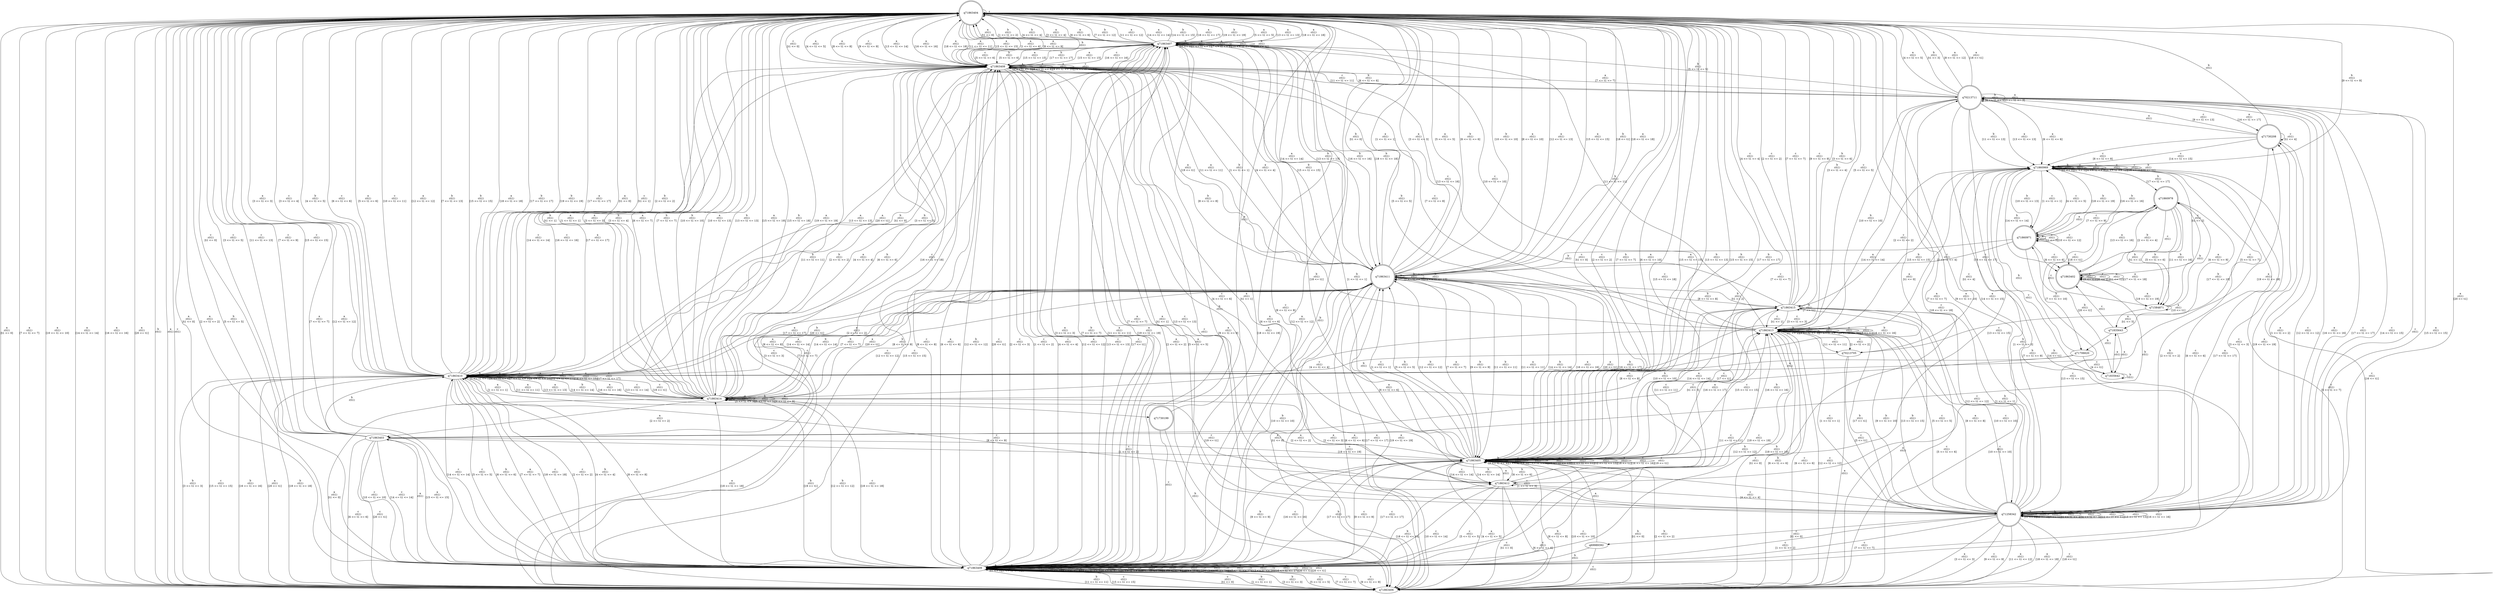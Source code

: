 digraph "tests_1/test80/solution100/solution_verwer" {
	q71863404[label=q71863404 shape=doublecircle]
	q71863406[label=q71863406]
	q71863407[label=q71863407]
	q71863409[label=q71863409]
	q71863410[label=q71863410]
	q71730199[label=q71730199 shape=doublecircle]
	q71863411[label=q71863411 shape=doublecircle]
	q71863408[label=q71863408]
	q71258342[label=q71258342 shape=doublecircle]
	q69989392[label=q69989392]
	q71863405[label=q71863405]
	q71863414[label=q71863414]
	q71863403[label=q71863403]
	q71863412[label=q71863412]
	q71863415[label=q71863415]
	q71863413[label=q71863413]
	q70213705[label=q70213705]
	q71860969[label=q71860969]
	q71860971[label=q71860971 shape=doublecircle]
	q71863402[label=q71863402 shape=doublecircle]
	q71860978[label=q71860978 shape=doublecircle]
	q71584871[label=q71584871]
	q71835643[label=q71835643]
	q71706620[label=q71706620]
	q71835642[label=q71835642]
	q70213711[label=q70213711 shape=doublecircle]
	q71730208[label=q71730208 shape=doublecircle]
	q71863404 -> q71863404[label="c\nr(t1)\n"]
	q71863404 -> q71863406[label="a\nr(t1)\n[t1 <= 0]"]
	q71863406 -> q71863404[label="b\nr(t1)\n"]
	q71863406 -> q71863404[label="a\nr(t1)\n"]
	q71863406 -> q71863404[label="c\nr(t1)\n"]
	q71863404 -> q71863407[label="a\nr(t1)\n[5 <= t1 <= 5]"]
	q71863407 -> q71863409[label="c\nr(t1)\n"]
	q71863409 -> q71863406[label="c\nr(t1)\n[t1 <= 0]"]
	q71863409 -> q71863409[label="b\nr(t1)\n[t1 <= 0]"]
	q71863409 -> q71863404[label="a\nr(t1)\n[t1 <= 0]"]
	q71863409 -> q71863409[label="c\nr(t1)\n[1 <= t1 <= 1]"]
	q71863409 -> q71863406[label="b\nr(t1)\n[1 <= t1 <= 1]"]
	q71863409 -> q71863409[label="a\nr(t1)\n[1 <= t1 <= 1]"]
	q71863409 -> q71863409[label="b\nr(t1)\n[2 <= t1 <= 2]"]
	q71863409 -> q71863404[label="a\nr(t1)\n[2 <= t1 <= 2]"]
	q71863409 -> q71863406[label="b\nr(t1)\n[3 <= t1 <= 3]"]
	q71863409 -> q71863407[label="a\nr(t1)\n[3 <= t1 <= 3]"]
	q71863409 -> q71863409[label="c\nr(t1)\n[4 <= t1 <= 4]"]
	q71863409 -> q71863410[label="b\nr(t1)\n[4 <= t1 <= 4]"]
	q71863410 -> q71863404[label="a\nr(t1)\n[t1 <= 0]"]
	q71863410 -> q71863407[label="b\nr(t1)\n[t1 <= 0]"]
	q71863410 -> q71863404[label="c\nr(t1)\n[t1 <= 1]"]
	q71863410 -> q71730199[label="a\nr(t1)\n[1 <= t1 <= 1]"]
	q71730199 -> q71863404[label="a\nr(t1)\n"]
	q71730199 -> q71863406[label="b\nr(t1)\n"]
	q71730199 -> q71863409[label="c\nr(t1)\n"]
	q71863410 -> q71863410[label="b\nr(t1)\n[1 <= t1 <= 1]"]
	q71863410 -> q71863409[label="c\nr(t1)\n[2 <= t1 <= 2]"]
	q71863410 -> q71863411[label="a\nr(t1)\n[2 <= t1 <= 2]"]
	q71863411 -> q71863411[label="c\nr(t1)\n"]
	q71863411 -> q71863406[label="a\nr(t1)\n[t1 <= 0]"]
	q71863411 -> q71863404[label="b\nr(t1)\n[t1 <= 0]"]
	q71863411 -> q71863404[label="a\nr(t1)\n[1 <= t1 <= 1]"]
	q71863411 -> q71863408[label="b\nr(t1)\n[1 <= t1 <= 1]"]
	q71863408 -> q71863404[label="b\nr(t1)\n"]
	q71863408 -> q71863404[label="c\nr(t1)\n[t1 <= 0]"]
	q71863408 -> q71863409[label="c\nr(t1)\n[1 <= t1 <= 2]"]
	q71863408 -> q71863408[label="a\nr(t1)\n[2 <= t1 <= 3]"]
	q71863408 -> q71863406[label="c\nr(t1)\n[3 <= t1 <= 3]"]
	q71863408 -> q71863409[label="c\nr(t1)\n[4 <= t1 <= 4]"]
	q71863408 -> q71863404[label="a\nr(t1)\n[4 <= t1 <= 5]"]
	q71863408 -> q71863408[label="a\nr(t1)\n[6 <= t1 <= 6]"]
	q71863408 -> q71258342[label="a\nr(t1)\n[7 <= t1 <= 7]"]
	q71258342 -> q69989392[label="c\nr(t1)\n[t1 <= 0]"]
	q69989392 -> q71863409[label="b\nr(t1)\n"]
	q69989392 -> q71863406[label="c\nr(t1)\n"]
	q69989392 -> q71863405[label="a\nr(t1)\n"]
	q71863405 -> q71863406[label="b\nr(t1)\n[t1 <= 0]"]
	q71863405 -> q71863404[label="c\nr(t1)\n[t1 <= 0]"]
	q71863405 -> q71863407[label="b\nr(t1)\n[1 <= t1 <= 1]"]
	q71863405 -> q71863408[label="a\nr(t1)\n[t1 <= 1]"]
	q71863405 -> q71863411[label="c\nr(t1)\n[1 <= t1 <= 1]"]
	q71863405 -> q71863414[label="a\nr(t1)\n[2 <= t1 <= 3]"]
	q71863414 -> q71863414[label="c\nr(t1)\n"]
	q71863414 -> q71863406[label="a\nr(t1)\n[t1 <= 0]"]
	q71863414 -> q71863404[label="b\nr(t1)\n[t1 <= 1]"]
	q71863414 -> q71863408[label="b\nr(t1)\n[2 <= t1 <= 2]"]
	q71863414 -> q71863404[label="a\nr(t1)\n[1 <= t1 <= 1]"]
	q71863414 -> q71863403[label="a\nr(t1)\n[2 <= t1 <= 2]"]
	q71863403 -> q71863409[label="a\nr(t1)\n"]
	q71863403 -> q71863410[label="b\nr(t1)\n"]
	q71863403 -> q71863404[label="c\nr(t1)\n[t1 <= 0]"]
	q71863403 -> q71863405[label="c\nr(t1)\n[1 <= t1 <= 2]"]
	q71863403 -> q71863406[label="c\nr(t1)\n[6 <= t1 <= 6]"]
	q71863403 -> q71863404[label="c\nr(t1)\n[3 <= t1 <= 5]"]
	q71863403 -> q71863409[label="c\nr(t1)\n[10 <= t1 <= 10]"]
	q71863403 -> q71863404[label="c\nr(t1)\n[11 <= t1 <= 13]"]
	q71863403 -> q71863404[label="c\nr(t1)\n[7 <= t1 <= 9]"]
	q71863403 -> q71863409[label="c\nr(t1)\n[14 <= t1 <= 14]"]
	q71863403 -> q71863404[label="c\nr(t1)\n[15 <= t1 <= 15]"]
	q71863403 -> q71863407[label="c\nr(t1)\n[16 <= t1 <= 18]"]
	q71863403 -> q71863405[label="c\nr(t1)\n[19 <= t1 <= 19]"]
	q71863403 -> q71863406[label="c\nr(t1)\n[20 <= t1]"]
	q71863414 -> q71863404[label="a\nr(t1)\n[3 <= t1 <= 3]"]
	q71863414 -> q71863408[label="a\nr(t1)\n[4 <= t1 <= 4]"]
	q71863414 -> q71863404[label="b\nr(t1)\n[3 <= t1 <= 4]"]
	q71863414 -> q71863414[label="a\nr(t1)\n[5 <= t1 <= 5]"]
	q71863414 -> q71863414[label="b\nr(t1)\n[5 <= t1 <= 5]"]
	q71863414 -> q71863408[label="b\nr(t1)\n[6 <= t1 <= 6]"]
	q71863414 -> q71863404[label="a\nr(t1)\n[6 <= t1 <= 7]"]
	q71863414 -> q71863404[label="b\nr(t1)\n[7 <= t1 <= 7]"]
	q71863414 -> q71863411[label="a\nr(t1)\n[8 <= t1 <= 8]"]
	q71863414 -> q71863414[label="a\nr(t1)\n[9 <= t1 <= 9]"]
	q71863414 -> q71863404[label="b\nr(t1)\n[10 <= t1 <= 10]"]
	q71863414 -> q71863408[label="b\nr(t1)\n[11 <= t1 <= 11]"]
	q71863414 -> q71863404[label="a\nr(t1)\n[10 <= t1 <= 13]"]
	q71863414 -> q71863409[label="b\nr(t1)\n[12 <= t1 <= 12]"]
	q71863414 -> q71863411[label="a\nr(t1)\n[14 <= t1 <= 14]"]
	q71863414 -> q71863404[label="b\nr(t1)\n[13 <= t1 <= 13]"]
	q71863414 -> q71863411[label="b\nr(t1)\n[14 <= t1 <= 14]"]
	q71863414 -> q71863411[label="a\nr(t1)\n[20 <= t1]"]
	q71863414 -> q71863404[label="a\nr(t1)\n[15 <= t1 <= 19]"]
	q71863414 -> q71863404[label="b\nr(t1)\n[15 <= t1 <= 18]"]
	q71863414 -> q71863409[label="b\nr(t1)\n[19 <= t1]"]
	q71863414 -> q71863411[label="b\nr(t1)\n[8 <= t1 <= 9]"]
	q71863405 -> q71863406[label="b\nr(t1)\n[2 <= t1 <= 2]"]
	q71863405 -> q71863404[label="c\nr(t1)\n[2 <= t1 <= 2]"]
	q71863405 -> q71863406[label="a\nr(t1)\n[4 <= t1 <= 5]"]
	q71863405 -> q71863405[label="b\nr(t1)\n[3 <= t1 <= 4]"]
	q71863405 -> q71863405[label="c\nr(t1)\n[3 <= t1 <= 3]"]
	q71863405 -> q71863411[label="b\nr(t1)\n[5 <= t1 <= 5]"]
	q71863405 -> q71863412[label="b\nr(t1)\n[6 <= t1 <= 6]"]
	q71863412 -> q71863408[label="b\nr(t1)\n"]
	q71863412 -> q71863405[label="a\nr(t1)\n"]
	q71863412 -> q71863406[label="c\nr(t1)\n[t1 <= 0]"]
	q71863412 -> q71863412[label="c\nr(t1)\n[1 <= t1 <= 3]"]
	q71863412 -> q71258342[label="c\nr(t1)\n[4 <= t1 <= 4]"]
	q71863412 -> q71863409[label="c\nr(t1)\n[5 <= t1 <= 5]"]
	q71863412 -> q71863406[label="c\nr(t1)\n[6 <= t1 <= 6]"]
	q71863412 -> q71863404[label="c\nr(t1)\n[7 <= t1 <= 7]"]
	q71863412 -> q71863410[label="c\nr(t1)\n[8 <= t1 <= 9]"]
	q71863412 -> q71863409[label="c\nr(t1)\n[10 <= t1 <= 14]"]
	q71863412 -> q71863404[label="c\nr(t1)\n[15 <= t1 <= 18]"]
	q71863412 -> q71863410[label="c\nr(t1)\n[19 <= t1]"]
	q71863405 -> q71863408[label="c\nr(t1)\n[4 <= t1 <= 6]"]
	q71863405 -> q71863404[label="b\nr(t1)\n[7 <= t1 <= 7]"]
	q71863405 -> q71863405[label="c\nr(t1)\n[7 <= t1 <= 8]"]
	q71863405 -> q71863404[label="a\nr(t1)\n[6 <= t1 <= 10]"]
	q71863405 -> q71863406[label="b\nr(t1)\n[8 <= t1 <= 8]"]
	q71863405 -> q71863409[label="c\nr(t1)\n[9 <= t1 <= 9]"]
	q71863405 -> q71863409[label="b\nr(t1)\n[9 <= t1 <= 9]"]
	q71863405 -> q71863406[label="c\nr(t1)\n[10 <= t1 <= 10]"]
	q71863405 -> q71863405[label="a\nr(t1)\n[11 <= t1 <= 13]"]
	q71863405 -> q71863415[label="b\nr(t1)\n[10 <= t1 <= 10]"]
	q71863415 -> q71863406[label="a\nr(t1)\n"]
	q71863415 -> q71863411[label="b\nr(t1)\n[t1 <= 2]"]
	q71863415 -> q71863413[label="c\nr(t1)\n[t1 <= 1]"]
	q71863413 -> q71863413[label="a\nr(t1)\n"]
	q71863413 -> q71863406[label="c\nr(t1)\n[t1 <= 0]"]
	q71863413 -> q71258342[label="c\nr(t1)\n[1 <= t1 <= 1]"]
	q71863413 -> q71863413[label="b\nr(t1)\n[t1 <= 2]"]
	q71863413 -> q70213705[label="c\nr(t1)\n[2 <= t1 <= 2]"]
	q70213705 -> q71863406[label="a\nr(t1)\n"]
	q70213705 -> q71863410[label="b\nr(t1)\n"]
	q70213705 -> q71258342[label="c\nr(t1)\n[5 <= t1]"]
	q70213705 -> q71860969[label="c\nr(t1)\n[t1 <= 4]"]
	q71860969 -> q71860969[label="a\nr(t1)\n"]
	q71860969 -> q71860969[label="b\nr(t1)\n[t1 <= 0]"]
	q71860969 -> q71860969[label="c\nr(t1)\n[t1 <= 0]"]
	q71860969 -> q71863412[label="b\nr(t1)\n[1 <= t1 <= 3]"]
	q71860969 -> q71860971[label="c\nr(t1)\n[1 <= t1 <= 1]"]
	q71860971 -> q71863411[label="b\nr(t1)\n"]
	q71860971 -> q71860971[label="a\nr(t1)\n"]
	q71860971 -> q71860971[label="c\nr(t1)\n[t1 <= 3]"]
	q71860971 -> q71860969[label="c\nr(t1)\n[4 <= t1 <= 5]"]
	q71860971 -> q71860971[label="c\nr(t1)\n[10 <= t1 <= 12]"]
	q71860971 -> q71258342[label="c\nr(t1)\n[13 <= t1 <= 15]"]
	q71860971 -> q71863411[label="c\nr(t1)\n[16 <= t1 <= 17]"]
	q71860971 -> q71863402[label="c\nr(t1)\n[18 <= t1]"]
	q71863402 -> q71863403[label="b\nr(t1)\n"]
	q71863402 -> q71860969[label="c\nr(t1)\n[t1 <= 2]"]
	q71863402 -> q71863402[label="c\nr(t1)\n[3 <= t1]"]
	q71863402 -> q71863402[label="a\nr(t1)\n[20 <= t1]"]
	q71863402 -> q71863402[label="a\nr(t1)\n[t1 <= 12]"]
	q71863402 -> q71860978[label="a\nr(t1)\n[13 <= t1 <= 16]"]
	q71860978 -> q71860971[label="a\nr(t1)\n"]
	q71860978 -> q71863402[label="c\nr(t1)\n"]
	q71860978 -> q71584871[label="b\nr(t1)\n[t1 <= 1]"]
	q71584871 -> q71860978[label="b\nr(t1)\n"]
	q71584871 -> q71860971[label="c\nr(t1)\n"]
	q71584871 -> q71835643[label="a\nr(t1)\n[t1 <= 5]"]
	q71835643 -> q71706620[label="b\nr(t1)\n"]
	q71706620 -> q71860969[label="b\nr(t1)\n"]
	q71706620 -> q71863410[label="a\nr(t1)\n"]
	q71706620 -> q71863403[label="c\nr(t1)\n[t1 <= 3]"]
	q71706620 -> q71835642[label="c\nr(t1)\n[4 <= t1]"]
	q71835642 -> q71835642[label="b\nr(t1)\n"]
	q71835642 -> q71835643[label="a\nr(t1)\n"]
	q71835642 -> q71860969[label="c\nr(t1)\n"]
	q71835643 -> q71835642[label="a\nr(t1)\n"]
	q71835643 -> q71863402[label="c\nr(t1)\n"]
	q71584871 -> q71860978[label="a\nr(t1)\n[6 <= t1 <= 9]"]
	q71584871 -> q71584871[label="a\nr(t1)\n[10 <= t1]"]
	q71860978 -> q71863402[label="b\nr(t1)\n[2 <= t1 <= 4]"]
	q71860978 -> q71584871[label="b\nr(t1)\n[5 <= t1 <= 6]"]
	q71860978 -> q71706620[label="b\nr(t1)\n[7 <= t1 <= 10]"]
	q71860978 -> q71584871[label="b\nr(t1)\n[11 <= t1 <= 16]"]
	q71860978 -> q71835643[label="b\nr(t1)\n[17 <= t1 <= 19]"]
	q71860978 -> q71835642[label="b\nr(t1)\n[20 <= t1]"]
	q71863402 -> q71863402[label="a\nr(t1)\n[17 <= t1 <= 18]"]
	q71863402 -> q71584871[label="a\nr(t1)\n[19 <= t1 <= 19]"]
	q71860971 -> q71863402[label="c\nr(t1)\n[6 <= t1 <= 6]"]
	q71860971 -> q71860978[label="c\nr(t1)\n[7 <= t1 <= 9]"]
	q71860969 -> q71863415[label="c\nr(t1)\n[2 <= t1 <= 2]"]
	q71860969 -> q71860969[label="b\nr(t1)\n[4 <= t1 <= 8]"]
	q71860969 -> q71863413[label="c\nr(t1)\n[3 <= t1 <= 4]"]
	q71860969 -> q71863404[label="b\nr(t1)\n[9 <= t1 <= 9]"]
	q71860969 -> q71863406[label="c\nr(t1)\n[5 <= t1 <= 7]"]
	q71860969 -> q71860969[label="c\nr(t1)\n[8 <= t1 <= 12]"]
	q71860969 -> q71863413[label="b\nr(t1)\n[15 <= t1 <= 15]"]
	q71860969 -> q71863405[label="c\nr(t1)\n[13 <= t1 <= 15]"]
	q71860969 -> q71860969[label="c\nr(t1)\n[16 <= t1]"]
	q71860969 -> q71863402[label="b\nr(t1)\n[14 <= t1 <= 14]"]
	q71860969 -> q71860971[label="b\nr(t1)\n[18 <= t1 <= 19]"]
	q71860969 -> q71860969[label="b\nr(t1)\n[20 <= t1]"]
	q71860969 -> q71860971[label="b\nr(t1)\n[16 <= t1 <= 16]"]
	q71860969 -> q71860978[label="b\nr(t1)\n[17 <= t1 <= 17]"]
	q71860969 -> q71860971[label="b\nr(t1)\n[10 <= t1 <= 13]"]
	q71863413 -> q71863413[label="c\nr(t1)\n[3 <= t1 <= 3]"]
	q71863413 -> q71863404[label="b\nr(t1)\n[3 <= t1 <= 4]"]
	q71863413 -> q71863414[label="c\nr(t1)\n[4 <= t1 <= 4]"]
	q71863413 -> q71863408[label="b\nr(t1)\n[5 <= t1 <= 5]"]
	q71863413 -> q71863404[label="c\nr(t1)\n[5 <= t1 <= 5]"]
	q71863413 -> q71863406[label="b\nr(t1)\n[6 <= t1 <= 6]"]
	q71863413 -> q71863406[label="c\nr(t1)\n[6 <= t1 <= 6]"]
	q71863413 -> q71863413[label="b\nr(t1)\n[7 <= t1 <= 7]"]
	q71863413 -> q71863408[label="c\nr(t1)\n[7 <= t1 <= 8]"]
	q71863413 -> q71863408[label="b\nr(t1)\n[8 <= t1 <= 8]"]
	q71863413 -> q71863413[label="c\nr(t1)\n[9 <= t1 <= 9]"]
	q71863413 -> q71863407[label="c\nr(t1)\n[10 <= t1 <= 10]"]
	q71863413 -> q70213705[label="c\nr(t1)\n[11 <= t1 <= 11]"]
	q71863413 -> q71863407[label="b\nr(t1)\n[11 <= t1 <= 11]"]
	q71863413 -> q71863406[label="c\nr(t1)\n[12 <= t1 <= 12]"]
	q71863413 -> q71863409[label="b\nr(t1)\n[12 <= t1 <= 12]"]
	q71863413 -> q71863413[label="c\nr(t1)\n[13 <= t1]"]
	q71863413 -> q71863413[label="b\nr(t1)\n[16 <= t1 <= 16]"]
	q71863413 -> q71258342[label="b\nr(t1)\n[17 <= t1]"]
	q71863413 -> q71258342[label="b\nr(t1)\n[9 <= t1 <= 10]"]
	q71863413 -> q71258342[label="b\nr(t1)\n[13 <= t1 <= 15]"]
	q71863415 -> q71863404[label="c\nr(t1)\n[2 <= t1 <= 2]"]
	q71863415 -> q71863404[label="b\nr(t1)\n[3 <= t1 <= 6]"]
	q71863415 -> q71863415[label="b\nr(t1)\n[7 <= t1]"]
	q71863415 -> q71863413[label="c\nr(t1)\n[3 <= t1 <= 3]"]
	q71863415 -> q71863404[label="c\nr(t1)\n[4 <= t1 <= 4]"]
	q71863415 -> q71863406[label="c\nr(t1)\n[5 <= t1 <= 6]"]
	q71863415 -> q71863404[label="c\nr(t1)\n[7 <= t1 <= 7]"]
	q71863415 -> q71863405[label="c\nr(t1)\n[8 <= t1 <= 8]"]
	q71863415 -> q71863404[label="c\nr(t1)\n[9 <= t1 <= 9]"]
	q71863415 -> q71863406[label="c\nr(t1)\n[10 <= t1 <= 10]"]
	q71863415 -> q71863409[label="c\nr(t1)\n[11 <= t1 <= 11]"]
	q71863415 -> q71258342[label="c\nr(t1)\n[12 <= t1 <= 12]"]
	q71863415 -> q71863408[label="c\nr(t1)\n[13 <= t1 <= 16]"]
	q71863415 -> q71863405[label="c\nr(t1)\n[17 <= t1]"]
	q71863405 -> q71863413[label="c\nr(t1)\n[11 <= t1 <= 11]"]
	q71863405 -> q71863415[label="a\nr(t1)\n[14 <= t1 <= 14]"]
	q71863405 -> q71863405[label="b\nr(t1)\n[11 <= t1 <= 11]"]
	q71863405 -> q71863404[label="a\nr(t1)\n[15 <= t1 <= 15]"]
	q71863405 -> q71863411[label="b\nr(t1)\n[12 <= t1 <= 12]"]
	q71863405 -> q71863405[label="c\nr(t1)\n[12 <= t1 <= 13]"]
	q71863405 -> q71863413[label="a\nr(t1)\n[16 <= t1 <= 17]"]
	q71863405 -> q71863405[label="a\nr(t1)\n[18 <= t1]"]
	q71863405 -> q71863404[label="b\nr(t1)\n[13 <= t1 <= 13]"]
	q71863405 -> q71863412[label="c\nr(t1)\n[14 <= t1 <= 14]"]
	q71863405 -> q71863412[label="b\nr(t1)\n[14 <= t1 <= 14]"]
	q71863405 -> q71863413[label="c\nr(t1)\n[15 <= t1 <= 15]"]
	q71863405 -> q71863404[label="b\nr(t1)\n[15 <= t1 <= 15]"]
	q71863405 -> q71863405[label="c\nr(t1)\n[16 <= t1 <= 16]"]
	q71863405 -> q71863413[label="b\nr(t1)\n[16 <= t1 <= 16]"]
	q71863405 -> q71863409[label="c\nr(t1)\n[17 <= t1 <= 17]"]
	q71863405 -> q71863404[label="b\nr(t1)\n[17 <= t1 <= 17]"]
	q71863405 -> q71863407[label="b\nr(t1)\n[18 <= t1]"]
	q71863405 -> q70213711[label="c\nr(t1)\n[18 <= t1 <= 18]"]
	q70213711 -> q71258342[label="c\nr(t1)\n"]
	q70213711 -> q71863404[label="b\nr(t1)\n[t1 <= 3]"]
	q70213711 -> q71863414[label="a\nr(t1)\n[t1 <= 0]"]
	q70213711 -> q70213711[label="b\nr(t1)\n[4 <= t1 <= 4]"]
	q70213711 -> q71258342[label="a\nr(t1)\n[1 <= t1 <= 2]"]
	q70213711 -> q71863407[label="b\nr(t1)\n[5 <= t1 <= 5]"]
	q70213711 -> q70213711[label="a\nr(t1)\n[3 <= t1 <= 3]"]
	q70213711 -> q71863408[label="b\nr(t1)\n[6 <= t1 <= 6]"]
	q70213711 -> q71863409[label="b\nr(t1)\n[7 <= t1 <= 9]"]
	q70213711 -> q71863408[label="a\nr(t1)\n[7 <= t1 <= 7]"]
	q70213711 -> q71863413[label="b\nr(t1)\n[10 <= t1 <= 10]"]
	q70213711 -> q71860969[label="b\nr(t1)\n[11 <= t1 <= 13]"]
	q70213711 -> q71863409[label="b\nr(t1)\n[14 <= t1]"]
	q70213711 -> q71860969[label="a\nr(t1)\n[13 <= t1 <= 13]"]
	q70213711 -> q71863410[label="a\nr(t1)\n[14 <= t1 <= 14]"]
	q70213711 -> q71258342[label="a\nr(t1)\n[15 <= t1 <= 15]"]
	q70213711 -> q71863404[label="a\nr(t1)\n[8 <= t1 <= 12]"]
	q70213711 -> q71730208[label="a\nr(t1)\n[16 <= t1 <= 17]"]
	q71730208 -> q71863404[label="b\nr(t1)\n"]
	q71730208 -> q70213711[label="a\nr(t1)\n"]
	q71730208 -> q71730208[label="c\nr(t1)\n[t1 <= 4]"]
	q71730208 -> q70213711[label="c\nr(t1)\n[9 <= t1 <= 13]"]
	q71730208 -> q71860969[label="c\nr(t1)\n[14 <= t1 <= 15]"]
	q71730208 -> q71863406[label="c\nr(t1)\n[16 <= t1]"]
	q71730208 -> q70213705[label="c\nr(t1)\n[5 <= t1 <= 7]"]
	q71730208 -> q71860969[label="c\nr(t1)\n[8 <= t1 <= 8]"]
	q70213711 -> q71863404[label="a\nr(t1)\n[18 <= t1]"]
	q70213711 -> q71860969[label="a\nr(t1)\n[6 <= t1 <= 6]"]
	q70213711 -> q71863404[label="a\nr(t1)\n[4 <= t1 <= 5]"]
	q71863405 -> q71863405[label="c\nr(t1)\n[19 <= t1]"]
	q71258342 -> q71258342[label="b\nr(t1)\n[t1 <= 0]"]
	q71258342 -> q71863415[label="b\nr(t1)\n[1 <= t1 <= 1]"]
	q71258342 -> q71258342[label="a\nr(t1)\n[t1 <= 2]"]
	q71258342 -> q71860969[label="b\nr(t1)\n[2 <= t1 <= 2]"]
	q71258342 -> q71258342[label="b\nr(t1)\n[3 <= t1]"]
	q71258342 -> q71863409[label="c\nr(t1)\n[1 <= t1 <= 2]"]
	q71258342 -> q71863406[label="a\nr(t1)\n[3 <= t1 <= 3]"]
	q71258342 -> q71730208[label="c\nr(t1)\n[3 <= t1 <= 3]"]
	q71258342 -> q71258342[label="c\nr(t1)\n[4 <= t1 <= 4]"]
	q71258342 -> q71863413[label="c\nr(t1)\n[5 <= t1 <= 5]"]
	q71258342 -> q71863411[label="a\nr(t1)\n[6 <= t1 <= 6]"]
	q71258342 -> q71860969[label="c\nr(t1)\n[6 <= t1 <= 6]"]
	q71258342 -> q71863404[label="a\nr(t1)\n[7 <= t1 <= 7]"]
	q71258342 -> q71863409[label="c\nr(t1)\n[7 <= t1 <= 7]"]
	q71258342 -> q71258342[label="a\nr(t1)\n[4 <= t1 <= 5]"]
	q71258342 -> q71863413[label="a\nr(t1)\n[8 <= t1 <= 8]"]
	q71258342 -> q71863407[label="c\nr(t1)\n[8 <= t1 <= 8]"]
	q71258342 -> q71863404[label="a\nr(t1)\n[9 <= t1 <= 10]"]
	q71258342 -> q71863406[label="c\nr(t1)\n[9 <= t1 <= 9]"]
	q71258342 -> q71863413[label="c\nr(t1)\n[10 <= t1 <= 10]"]
	q71258342 -> q71863406[label="a\nr(t1)\n[11 <= t1 <= 12]"]
	q71258342 -> q71258342[label="c\nr(t1)\n[11 <= t1 <= 11]"]
	q71258342 -> q71258342[label="a\nr(t1)\n[13 <= t1 <= 13]"]
	q71258342 -> q70213711[label="c\nr(t1)\n[12 <= t1 <= 12]"]
	q71258342 -> q71863408[label="c\nr(t1)\n[13 <= t1 <= 13]"]
	q71258342 -> q70213711[label="a\nr(t1)\n[16 <= t1 <= 16]"]
	q71258342 -> q71860969[label="a\nr(t1)\n[17 <= t1 <= 17]"]
	q71258342 -> q71258342[label="c\nr(t1)\n[16 <= t1 <= 16]"]
	q71258342 -> q71863404[label="a\nr(t1)\n[14 <= t1 <= 15]"]
	q71258342 -> q71863406[label="a\nr(t1)\n[18 <= t1 <= 18]"]
	q71258342 -> q70213711[label="c\nr(t1)\n[17 <= t1 <= 17]"]
	q71258342 -> q71863406[label="c\nr(t1)\n[18 <= t1]"]
	q71258342 -> q71730208[label="a\nr(t1)\n[19 <= t1 <= 19]"]
	q71258342 -> q71863404[label="a\nr(t1)\n[20 <= t1]"]
	q71258342 -> q70213711[label="c\nr(t1)\n[14 <= t1 <= 15]"]
	q71863408 -> q71863406[label="c\nr(t1)\n[7 <= t1 <= 7]"]
	q71863408 -> q71863404[label="a\nr(t1)\n[8 <= t1 <= 8]"]
	q71863408 -> q71863409[label="c\nr(t1)\n[8 <= t1 <= 8]"]
	q71863408 -> q71863404[label="c\nr(t1)\n[9 <= t1 <= 9]"]
	q71863408 -> q71863408[label="a\nr(t1)\n[9 <= t1 <= 10]"]
	q71863408 -> q71863408[label="c\nr(t1)\n[10 <= t1 <= 10]"]
	q71863408 -> q71863411[label="a\nr(t1)\n[11 <= t1 <= 11]"]
	q71863408 -> q70213711[label="c\nr(t1)\n[11 <= t1 <= 11]"]
	q71863408 -> q71863409[label="a\nr(t1)\n[12 <= t1 <= 12]"]
	q71863408 -> q71863406[label="c\nr(t1)\n[12 <= t1 <= 12]"]
	q71863408 -> q71863409[label="c\nr(t1)\n[13 <= t1 <= 13]"]
	q71863408 -> q71863404[label="a\nr(t1)\n[13 <= t1 <= 14]"]
	q71863408 -> q71863410[label="c\nr(t1)\n[14 <= t1 <= 14]"]
	q71863408 -> q71863407[label="a\nr(t1)\n[15 <= t1 <= 15]"]
	q71863408 -> q71863406[label="c\nr(t1)\n[15 <= t1 <= 15]"]
	q71863408 -> q71863404[label="a\nr(t1)\n[16 <= t1 <= 16]"]
	q71863408 -> q71863407[label="c\nr(t1)\n[16 <= t1 <= 16]"]
	q71863408 -> q71863409[label="c\nr(t1)\n[17 <= t1]"]
	q71863408 -> q71863410[label="a\nr(t1)\n[17 <= t1 <= 17]"]
	q71863408 -> q71863404[label="a\nr(t1)\n[18 <= t1 <= 18]"]
	q71863408 -> q71863407[label="c\nr(t1)\n[5 <= t1 <= 6]"]
	q71863408 -> q71863411[label="a\nr(t1)\n[19 <= t1]"]
	q71863408 -> q71258342[label="a\nr(t1)\n[t1 <= 1]"]
	q71863411 -> q71863406[label="a\nr(t1)\n[2 <= t1 <= 2]"]
	q71863411 -> q71863404[label="a\nr(t1)\n[3 <= t1 <= 3]"]
	q71863411 -> q71863408[label="a\nr(t1)\n[4 <= t1 <= 4]"]
	q71863411 -> q71863411[label="b\nr(t1)\n[2 <= t1 <= 5]"]
	q71863411 -> q71863404[label="a\nr(t1)\n[5 <= t1 <= 5]"]
	q71863411 -> q71863404[label="b\nr(t1)\n[6 <= t1 <= 6]"]
	q71863411 -> q71863406[label="a\nr(t1)\n[6 <= t1 <= 6]"]
	q71863411 -> q71863414[label="b\nr(t1)\n[7 <= t1 <= 7]"]
	q71863411 -> q71863405[label="a\nr(t1)\n[7 <= t1 <= 7]"]
	q71863411 -> q71863415[label="b\nr(t1)\n[8 <= t1 <= 8]"]
	q71863411 -> q71863405[label="b\nr(t1)\n[9 <= t1 <= 9]"]
	q71863411 -> q71863404[label="b\nr(t1)\n[10 <= t1 <= 10]"]
	q71863411 -> q71863404[label="a\nr(t1)\n[8 <= t1 <= 10]"]
	q71863411 -> q71863405[label="b\nr(t1)\n[11 <= t1 <= 11]"]
	q71863411 -> q71863405[label="a\nr(t1)\n[11 <= t1 <= 11]"]
	q71863411 -> q71863411[label="b\nr(t1)\n[12 <= t1 <= 13]"]
	q71863411 -> q71863405[label="b\nr(t1)\n[14 <= t1 <= 14]"]
	q71863411 -> q71863404[label="a\nr(t1)\n[12 <= t1 <= 13]"]
	q71863411 -> q71863408[label="b\nr(t1)\n[15 <= t1 <= 15]"]
	q71863411 -> q71863407[label="a\nr(t1)\n[14 <= t1 <= 14]"]
	q71863411 -> q71863404[label="a\nr(t1)\n[15 <= t1 <= 15]"]
	q71863411 -> q71863404[label="b\nr(t1)\n[18 <= t1]"]
	q71863411 -> q71863405[label="a\nr(t1)\n[16 <= t1 <= 16]"]
	q71863411 -> q71863406[label="a\nr(t1)\n[17 <= t1 <= 17]"]
	q71863411 -> q71863404[label="a\nr(t1)\n[18 <= t1 <= 18]"]
	q71863411 -> q71863406[label="a\nr(t1)\n[19 <= t1 <= 19]"]
	q71863411 -> q71863405[label="a\nr(t1)\n[20 <= t1]"]
	q71863411 -> q71863405[label="b\nr(t1)\n[16 <= t1 <= 17]"]
	q71863410 -> q71863404[label="b\nr(t1)\n[2 <= t1 <= 2]"]
	q71863410 -> q71863404[label="a\nr(t1)\n[3 <= t1 <= 3]"]
	q71863410 -> q71863406[label="b\nr(t1)\n[3 <= t1 <= 3]"]
	q71863410 -> q71863404[label="c\nr(t1)\n[3 <= t1 <= 4]"]
	q71863410 -> q71863410[label="a\nr(t1)\n[4 <= t1 <= 4]"]
	q71863410 -> q71863409[label="c\nr(t1)\n[5 <= t1 <= 5]"]
	q71863410 -> q71863404[label="b\nr(t1)\n[4 <= t1 <= 5]"]
	q71863410 -> q71863404[label="c\nr(t1)\n[6 <= t1 <= 6]"]
	q71863410 -> q71863404[label="a\nr(t1)\n[5 <= t1 <= 6]"]
	q71863410 -> q71863409[label="b\nr(t1)\n[6 <= t1 <= 6]"]
	q71863410 -> q71863409[label="a\nr(t1)\n[7 <= t1 <= 7]"]
	q71863410 -> q71863410[label="c\nr(t1)\n[7 <= t1 <= 9]"]
	q71863410 -> q71863410[label="a\nr(t1)\n[8 <= t1 <= 10]"]
	q71863410 -> q71863404[label="c\nr(t1)\n[10 <= t1 <= 11]"]
	q71863410 -> q71863414[label="a\nr(t1)\n[11 <= t1 <= 11]"]
	q71863410 -> q71863410[label="c\nr(t1)\n[12 <= t1 <= 12]"]
	q71863410 -> q71863404[label="a\nr(t1)\n[12 <= t1 <= 12]"]
	q71863410 -> q71863414[label="a\nr(t1)\n[13 <= t1 <= 13]"]
	q71863410 -> q71863404[label="b\nr(t1)\n[7 <= t1 <= 13]"]
	q71863410 -> q71863406[label="c\nr(t1)\n[15 <= t1 <= 15]"]
	q71863410 -> q71863410[label="a\nr(t1)\n[14 <= t1 <= 15]"]
	q71863410 -> q71863414[label="b\nr(t1)\n[14 <= t1 <= 14]"]
	q71863410 -> q71863408[label="c\nr(t1)\n[16 <= t1 <= 16]"]
	q71863410 -> q71863414[label="a\nr(t1)\n[16 <= t1 <= 16]"]
	q71863410 -> q71863404[label="b\nr(t1)\n[15 <= t1 <= 15]"]
	q71863410 -> q71863410[label="c\nr(t1)\n[17 <= t1 <= 17]"]
	q71863410 -> q71863411[label="a\nr(t1)\n[17 <= t1 <= 17]"]
	q71863410 -> q71863406[label="b\nr(t1)\n[16 <= t1 <= 16]"]
	q71863410 -> q71863409[label="c\nr(t1)\n[18 <= t1 <= 18]"]
	q71863410 -> q71863404[label="a\nr(t1)\n[18 <= t1 <= 18]"]
	q71863410 -> q71863404[label="b\nr(t1)\n[17 <= t1 <= 17]"]
	q71863410 -> q71730208[label="a\nr(t1)\n[19 <= t1 <= 19]"]
	q71863410 -> q71863406[label="a\nr(t1)\n[20 <= t1]"]
	q71863410 -> q71863406[label="b\nr(t1)\n[18 <= t1 <= 18]"]
	q71863410 -> q71863404[label="b\nr(t1)\n[19 <= t1 <= 19]"]
	q71863410 -> q71863411[label="b\nr(t1)\n[20 <= t1]"]
	q71863410 -> q71863414[label="c\nr(t1)\n[13 <= t1 <= 14]"]
	q71863410 -> q71863414[label="c\nr(t1)\n[19 <= t1]"]
	q71863409 -> q71863406[label="c\nr(t1)\n[5 <= t1 <= 5]"]
	q71863409 -> q71863404[label="b\nr(t1)\n[5 <= t1 <= 5]"]
	q71863409 -> q71863409[label="a\nr(t1)\n[4 <= t1 <= 5]"]
	q71863409 -> q71863409[label="c\nr(t1)\n[6 <= t1 <= 6]"]
	q71863409 -> q71863409[label="b\nr(t1)\n[6 <= t1 <= 6]"]
	q71863409 -> q71863408[label="a\nr(t1)\n[6 <= t1 <= 6]"]
	q71863409 -> q71863406[label="c\nr(t1)\n[7 <= t1 <= 7]"]
	q71863409 -> q71863407[label="b\nr(t1)\n[7 <= t1 <= 7]"]
	q71863409 -> q71863404[label="a\nr(t1)\n[7 <= t1 <= 7]"]
	q71863409 -> q71863410[label="c\nr(t1)\n[8 <= t1 <= 8]"]
	q71863409 -> q71863406[label="c\nr(t1)\n[9 <= t1 <= 9]"]
	q71863409 -> q71863411[label="b\nr(t1)\n[10 <= t1 <= 10]"]
	q71863409 -> q71863406[label="b\nr(t1)\n[11 <= t1 <= 11]"]
	q71863409 -> q71863407[label="a\nr(t1)\n[11 <= t1 <= 11]"]
	q71863409 -> q71863409[label="a\nr(t1)\n[8 <= t1 <= 10]"]
	q71863409 -> q71863409[label="b\nr(t1)\n[8 <= t1 <= 9]"]
	q71863409 -> q71863408[label="b\nr(t1)\n[12 <= t1 <= 12]"]
	q71863409 -> q71863404[label="a\nr(t1)\n[12 <= t1 <= 12]"]
	q71863409 -> q71863409[label="c\nr(t1)\n[10 <= t1 <= 13]"]
	q71863409 -> q71863410[label="c\nr(t1)\n[14 <= t1 <= 14]"]
	q71863409 -> q71863409[label="a\nr(t1)\n[13 <= t1 <= 14]"]
	q71863409 -> q71863406[label="c\nr(t1)\n[15 <= t1 <= 15]"]
	q71863409 -> q71863403[label="a\nr(t1)\n[15 <= t1 <= 15]"]
	q71863409 -> q71863405[label="c\nr(t1)\n[16 <= t1 <= 16]"]
	q71863409 -> q71863409[label="c\nr(t1)\n[17 <= t1 <= 17]"]
	q71863409 -> q71863405[label="b\nr(t1)\n[17 <= t1 <= 17]"]
	q71863409 -> q71863409[label="b\nr(t1)\n[13 <= t1 <= 16]"]
	q71863409 -> q71863409[label="a\nr(t1)\n[16 <= t1 <= 17]"]
	q71863409 -> q71863414[label="c\nr(t1)\n[18 <= t1 <= 18]"]
	q71863409 -> q71863412[label="b\nr(t1)\n[18 <= t1 <= 18]"]
	q71863409 -> q71863414[label="a\nr(t1)\n[18 <= t1 <= 18]"]
	q71863409 -> q71863415[label="c\nr(t1)\n[19 <= t1 <= 19]"]
	q71863409 -> q71863408[label="c\nr(t1)\n[20 <= t1]"]
	q71863409 -> q71863413[label="b\nr(t1)\n[19 <= t1 <= 19]"]
	q71863409 -> q71863409[label="b\nr(t1)\n[20 <= t1]"]
	q71863409 -> q71863407[label="a\nr(t1)\n[19 <= t1 <= 19]"]
	q71863409 -> q71863409[label="a\nr(t1)\n[20 <= t1]"]
	q71863409 -> q71863408[label="c\nr(t1)\n[2 <= t1 <= 3]"]
	q71863407 -> q71863407[label="b\nr(t1)\n[t1 <= 0]"]
	q71863407 -> q71863404[label="a\nr(t1)\n[t1 <= 0]"]
	q71863407 -> q71863407[label="a\nr(t1)\n[1 <= t1 <= 1]"]
	q71863407 -> q71863404[label="b\nr(t1)\n[1 <= t1 <= 2]"]
	q71863407 -> q71863406[label="a\nr(t1)\n[2 <= t1 <= 2]"]
	q71863407 -> q71863410[label="b\nr(t1)\n[3 <= t1 <= 3]"]
	q71863407 -> q71863404[label="b\nr(t1)\n[4 <= t1 <= 4]"]
	q71863407 -> q71863404[label="a\nr(t1)\n[3 <= t1 <= 4]"]
	q71863407 -> q71863406[label="a\nr(t1)\n[5 <= t1 <= 5]"]
	q71863407 -> q71863408[label="b\nr(t1)\n[5 <= t1 <= 6]"]
	q71863407 -> q71863404[label="a\nr(t1)\n[6 <= t1 <= 6]"]
	q71863407 -> q71863407[label="a\nr(t1)\n[7 <= t1 <= 8]"]
	q71863407 -> q71863409[label="a\nr(t1)\n[9 <= t1 <= 9]"]
	q71863407 -> q71863407[label="a\nr(t1)\n[10 <= t1 <= 10]"]
	q71863407 -> q71863404[label="b\nr(t1)\n[7 <= t1 <= 12]"]
	q71863407 -> q71863404[label="a\nr(t1)\n[11 <= t1 <= 12]"]
	q71863407 -> q71863411[label="b\nr(t1)\n[13 <= t1 <= 13]"]
	q71863407 -> q71863410[label="a\nr(t1)\n[13 <= t1 <= 13]"]
	q71863407 -> q71863404[label="a\nr(t1)\n[14 <= t1 <= 14]"]
	q71863407 -> q71863408[label="a\nr(t1)\n[15 <= t1 <= 15]"]
	q71863407 -> q71863404[label="b\nr(t1)\n[14 <= t1 <= 15]"]
	q71863407 -> q71863411[label="b\nr(t1)\n[16 <= t1 <= 16]"]
	q71863407 -> q71863408[label="b\nr(t1)\n[17 <= t1 <= 17]"]
	q71863407 -> q71863404[label="a\nr(t1)\n[16 <= t1 <= 17]"]
	q71863407 -> q71863411[label="b\nr(t1)\n[18 <= t1 <= 18]"]
	q71863407 -> q71863404[label="b\nr(t1)\n[19 <= t1 <= 19]"]
	q71863407 -> q71863407[label="b\nr(t1)\n[20 <= t1]"]
	q71863407 -> q71863410[label="a\nr(t1)\n[20 <= t1]"]
	q71863407 -> q71863409[label="a\nr(t1)\n[18 <= t1 <= 19]"]
	q71863404 -> q71863409[label="a\nr(t1)\n[6 <= t1 <= 6]"]
	q71863404 -> q71863406[label="a\nr(t1)\n[7 <= t1 <= 7]"]
	q71863404 -> q71863406[label="a\nr(t1)\n[10 <= t1 <= 10]"]
	q71863404 -> q71863408[label="a\nr(t1)\n[11 <= t1 <= 11]"]
	q71863404 -> q71863409[label="a\nr(t1)\n[12 <= t1 <= 12]"]
	q71863404 -> q71863407[label="a\nr(t1)\n[13 <= t1 <= 13]"]
	q71863404 -> q71863406[label="a\nr(t1)\n[14 <= t1 <= 14]"]
	q71863404 -> q71863408[label="a\nr(t1)\n[15 <= t1 <= 15]"]
	q71863404 -> q71863406[label="a\nr(t1)\n[16 <= t1 <= 16]"]
	q71863404 -> q71863410[label="a\nr(t1)\n[17 <= t1 <= 17]"]
	q71863404 -> q71863407[label="a\nr(t1)\n[18 <= t1 <= 18]"]
	q71863404 -> q71863414[label="a\nr(t1)\n[19 <= t1 <= 19]"]
	q71863404 -> q71863406[label="a\nr(t1)\n[20 <= t1]"]
	q71863404 -> q71863409[label="b\nr(t1)\n"]
	q71863404 -> q71863408[label="a\nr(t1)\n[1 <= t1 <= 4]"]
	q71863404 -> q71863408[label="a\nr(t1)\n[8 <= t1 <= 9]"]
}
